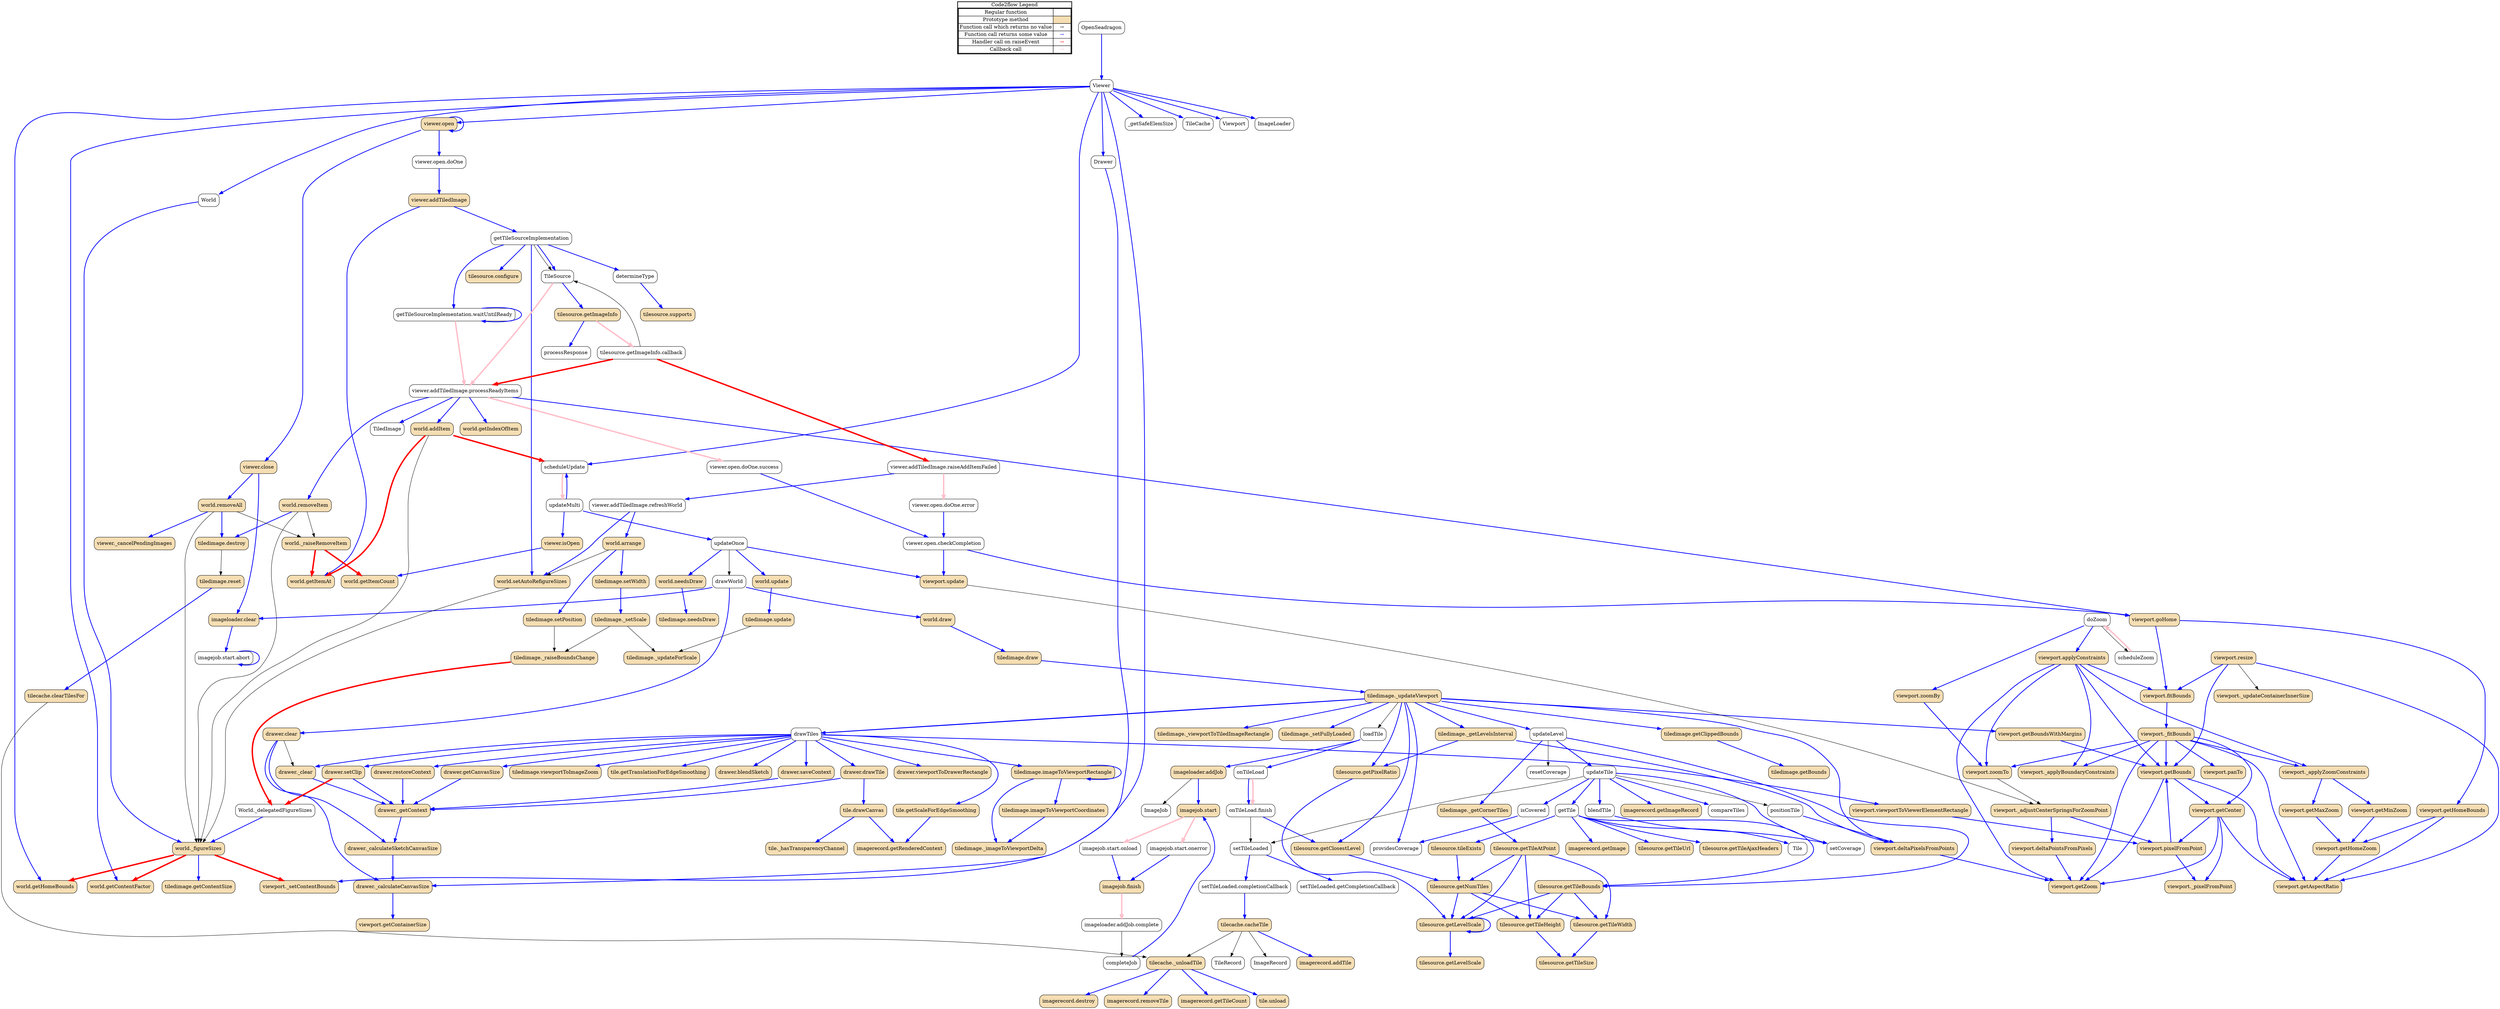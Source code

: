 digraph G {
clusterrank = "global";
mclimit = 1000;
ranksep = 1;
dpi = 55;
concentrate = false;
			subgraph legend{
			rank = min;
			label = "legend";
			Legend [shape=none, margin=0, label = <
				<table cellspacing="0" cellpadding="0" border="1"><tr><td>Code2flow Legend</td></tr><tr><td>
				<table cellspacing="0">
				<tr><td>Regular function</td><td width="50px"></td></tr>
				<tr><td>Prototype method</td><td bgcolor='wheat'></td></tr>
				<tr><td>Function call which returns no value</td><td>&#8594;</td></tr>
				<tr><td>Function call returns some value</td><td><font color='blue'>&#8594;</font></td></tr>
				<tr><td>Handler call on raiseEvent</td><td><font color='red'>&#8594;</font></td></tr>
                <tr><td>Callback call</td><td><font color='pink'>&#8594;</font></td></tr>
				</table></td></tr></table>
				>];}

node2 [splines=ortho shape = "rect" style = "rounded" label = "OpenSeadragon" ];
















node52 [splines=ortho shape = "rect" style = "rounded" label = "TiledImage" ];
node55 [splines=ortho shape = "rect" style = "rounded,filled" fillcolor = "wheat" label = "tiledimage.needsDraw" ];
node57 [splines=ortho shape = "rect" style = "rounded,filled" fillcolor = "wheat" label = "tiledimage._setFullyLoaded" ];
node59 [splines=ortho shape = "rect" style = "rounded,filled" fillcolor = "wheat" label = "tiledimage.reset" ];
node61 [splines=ortho shape = "rect" style = "rounded,filled" fillcolor = "wheat" label = "tiledimage.update" ];
node63 [splines=ortho shape = "rect" style = "rounded,filled" fillcolor = "wheat" label = "tiledimage.draw" ];
node65 [splines=ortho shape = "rect" style = "rounded,filled" fillcolor = "wheat" label = "tiledimage.destroy" ];
node67 [splines=ortho shape = "rect" style = "rounded,filled" fillcolor = "wheat" label = "tiledimage.getBounds" ];
node69 [splines=ortho shape = "rect" style = "rounded,filled" fillcolor = "wheat" label = "tiledimage.getClippedBounds" ];
node71 [splines=ortho shape = "rect" style = "rounded,filled" fillcolor = "wheat" label = "tiledimage.getContentSize" ];
node73 [splines=ortho shape = "rect" style = "rounded,filled" fillcolor = "wheat" label = "tiledimage._imageToViewportDelta" ];
node75 [splines=ortho shape = "rect" style = "rounded,filled" fillcolor = "wheat" label = "tiledimage.imageToViewportCoordinates" ];
node77 [splines=ortho shape = "rect" style = "rounded,filled" fillcolor = "wheat" label = "tiledimage.imageToViewportRectangle" ];
node79 [splines=ortho shape = "rect" style = "rounded,filled" fillcolor = "wheat" label = "tiledimage._viewportToTiledImageRectangle" ];
node81 [splines=ortho shape = "rect" style = "rounded,filled" fillcolor = "wheat" label = "tiledimage.viewportToImageZoom" ];
node83 [splines=ortho shape = "rect" style = "rounded,filled" fillcolor = "wheat" label = "tiledimage.setPosition" ];
node85 [splines=ortho shape = "rect" style = "rounded,filled" fillcolor = "wheat" label = "tiledimage.setWidth" ];
node87 [splines=ortho shape = "rect" style = "rounded,filled" fillcolor = "wheat" label = "tiledimage._setScale" ];
node89 [splines=ortho shape = "rect" style = "rounded,filled" fillcolor = "wheat" label = "tiledimage._updateForScale" ];
node91 [splines=ortho shape = "rect" style = "rounded,filled" fillcolor = "wheat" label = "tiledimage._raiseBoundsChange" ];
node93 [splines=ortho shape = "rect" style = "rounded,filled" fillcolor = "wheat" label = "tiledimage._getLevelsInterval" ];
node96 [splines=ortho shape = "rect" style = "rounded,filled" fillcolor = "wheat" label = "tiledimage._updateViewport" ];
node98 [splines=ortho shape = "rect" style = "rounded,filled" fillcolor = "wheat" label = "tiledimage._getCornerTiles" ];
node100 [splines=ortho shape = "rect" style = "rounded" label = "updateLevel" ];
node102 [splines=ortho shape = "rect" style = "rounded" label = "updateTile" ];
node104 [splines=ortho shape = "rect" style = "rounded" label = "getTile" ];
node106 [splines=ortho shape = "rect" style = "rounded" label = "loadTile" ];
node110 [splines=ortho shape = "rect" style = "rounded" label = "onTileLoad" ];
node109 [splines=ortho shape = "rect" style = "rounded" label = "onTileLoad.finish" ];
node116 [splines=ortho shape = "rect" style = "rounded" label = "setTileLoaded" ];
node113 [splines=ortho shape = "rect" style = "rounded" label = "setTileLoaded.getCompletionCallback" ];
node115 [splines=ortho shape = "rect" style = "rounded" label = "setTileLoaded.completionCallback" ];
node118 [splines=ortho shape = "rect" style = "rounded" label = "positionTile" ];
node120 [splines=ortho shape = "rect" style = "rounded" label = "blendTile" ];
node122 [splines=ortho shape = "rect" style = "rounded" label = "providesCoverage" ];
node124 [splines=ortho shape = "rect" style = "rounded" label = "isCovered" ];
node126 [splines=ortho shape = "rect" style = "rounded" label = "setCoverage" ];
node128 [splines=ortho shape = "rect" style = "rounded" label = "resetCoverage" ];
node130 [splines=ortho shape = "rect" style = "rounded" label = "compareTiles" ];
node132 [splines=ortho shape = "rect" style = "rounded" label = "drawTiles" ];

node143 [splines=ortho shape = "rect" style = "rounded" label = "Viewer" ];
node146 [splines=ortho shape = "rect" style = "rounded,filled" fillcolor = "wheat" label = "viewer.isOpen" ];
node156 [splines=ortho shape = "rect" style = "rounded,filled" fillcolor = "wheat" label = "viewer.open" ];
node149 [splines=ortho shape = "rect" style = "rounded" label = "viewer.open.checkCompletion" ];
node155 [splines=ortho shape = "rect" style = "rounded" label = "viewer.open.doOne" ];
node152 [splines=ortho shape = "rect" style = "rounded" label = "viewer.open.doOne.success" ];
node154 [splines=ortho shape = "rect" style = "rounded" label = "viewer.open.doOne.error" ];
node158 [splines=ortho shape = "rect" style = "rounded,filled" fillcolor = "wheat" label = "viewer.close" ];
node167 [splines=ortho shape = "rect" style = "rounded,filled" fillcolor = "wheat" label = "viewer.addTiledImage" ];
node162 [splines=ortho shape = "rect" style = "rounded" label = "viewer.addTiledImage.raiseAddItemFailed" ];
node164 [splines=ortho shape = "rect" style = "rounded" label = "viewer.addTiledImage.refreshWorld" ];
node166 [splines=ortho shape = "rect" style = "rounded" label = "viewer.addTiledImage.processReadyItems" ];
node169 [splines=ortho shape = "rect" style = "rounded,filled" fillcolor = "wheat" label = "viewer._cancelPendingImages" ];
node171 [splines=ortho shape = "rect" style = "rounded" label = "_getSafeElemSize" ];
node177 [splines=ortho shape = "rect" style = "rounded" label = "getTileSourceImplementation" ];
node174 [splines=ortho shape = "rect" style = "rounded" label = "getTileSourceImplementation.waitUntilReady" ];
node181 [splines=ortho shape = "rect" style = "rounded" label = "scheduleUpdate" ];
node183 [splines=ortho shape = "rect" style = "rounded" label = "updateMulti" ];
node185 [splines=ortho shape = "rect" style = "rounded" label = "updateOnce" ];
node187 [splines=ortho shape = "rect" style = "rounded" label = "drawWorld" ];
node189 [splines=ortho shape = "rect" style = "rounded" label = "scheduleZoom" ];
node191 [splines=ortho shape = "rect" style = "rounded" label = "doZoom" ];

node199 [splines=ortho shape = "rect" style = "rounded" label = "World" ];
node198 [splines=ortho shape = "rect" style = "rounded" label = "World._delegatedFigureSizes" ];
node202 [splines=ortho shape = "rect" style = "rounded,filled" fillcolor = "wheat" label = "world.addItem" ];
node204 [splines=ortho shape = "rect" style = "rounded,filled" fillcolor = "wheat" label = "world.getItemAt" ];
node206 [splines=ortho shape = "rect" style = "rounded,filled" fillcolor = "wheat" label = "world.getIndexOfItem" ];
node208 [splines=ortho shape = "rect" style = "rounded,filled" fillcolor = "wheat" label = "world.getItemCount" ];
node210 [splines=ortho shape = "rect" style = "rounded,filled" fillcolor = "wheat" label = "world.removeItem" ];
node212 [splines=ortho shape = "rect" style = "rounded,filled" fillcolor = "wheat" label = "world.removeAll" ];
node214 [splines=ortho shape = "rect" style = "rounded,filled" fillcolor = "wheat" label = "world.update" ];
node216 [splines=ortho shape = "rect" style = "rounded,filled" fillcolor = "wheat" label = "world.draw" ];
node218 [splines=ortho shape = "rect" style = "rounded,filled" fillcolor = "wheat" label = "world.needsDraw" ];
node220 [splines=ortho shape = "rect" style = "rounded,filled" fillcolor = "wheat" label = "world.getHomeBounds" ];
node222 [splines=ortho shape = "rect" style = "rounded,filled" fillcolor = "wheat" label = "world.getContentFactor" ];
node224 [splines=ortho shape = "rect" style = "rounded,filled" fillcolor = "wheat" label = "world.setAutoRefigureSizes" ];
node226 [splines=ortho shape = "rect" style = "rounded,filled" fillcolor = "wheat" label = "world.arrange" ];
node228 [splines=ortho shape = "rect" style = "rounded,filled" fillcolor = "wheat" label = "world._figureSizes" ];
node230 [splines=ortho shape = "rect" style = "rounded,filled" fillcolor = "wheat" label = "world._raiseRemoveItem" ];













node280 [splines=ortho shape = "rect" style = "rounded" label = "TileCache" ];
node263 [splines=ortho shape = "rect" style = "rounded" label = "TileRecord" ];
node265 [splines=ortho shape = "rect" style = "rounded" label = "ImageRecord" ];
node268 [splines=ortho shape = "rect" style = "rounded,filled" fillcolor = "wheat" label = "imagerecord.destroy" ];
node270 [splines=ortho shape = "rect" style = "rounded,filled" fillcolor = "wheat" label = "imagerecord.getImage" ];
node272 [splines=ortho shape = "rect" style = "rounded,filled" fillcolor = "wheat" label = "imagerecord.getRenderedContext" ];
node274 [splines=ortho shape = "rect" style = "rounded,filled" fillcolor = "wheat" label = "imagerecord.addTile" ];
node276 [splines=ortho shape = "rect" style = "rounded,filled" fillcolor = "wheat" label = "imagerecord.removeTile" ];
node278 [splines=ortho shape = "rect" style = "rounded,filled" fillcolor = "wheat" label = "imagerecord.getTileCount" ];
node283 [splines=ortho shape = "rect" style = "rounded,filled" fillcolor = "wheat" label = "tilecache.cacheTile" ];
node285 [splines=ortho shape = "rect" style = "rounded,filled" fillcolor = "wheat" label = "tilecache.clearTilesFor" ];
node287 [splines=ortho shape = "rect" style = "rounded,filled" fillcolor = "wheat" label = "imagerecord.getImageRecord" ];
node289 [splines=ortho shape = "rect" style = "rounded,filled" fillcolor = "wheat" label = "tilecache._unloadTile" ];

node295 [splines=ortho shape = "rect" style = "rounded" label = "TileSource" ];
node298 [splines=ortho shape = "rect" style = "rounded,filled" fillcolor = "wheat" label = "tilesource.getTileSize" ];
node300 [splines=ortho shape = "rect" style = "rounded,filled" fillcolor = "wheat" label = "tilesource.getTileWidth" ];
node302 [splines=ortho shape = "rect" style = "rounded,filled" fillcolor = "wheat" label = "tilesource.getTileHeight" ];
node307 [splines=ortho shape = "rect" style = "rounded,filled" fillcolor = "wheat" label = "tilesource.getLevelScale" ];
node306 [splines=ortho shape = "rect" style = "rounded,filled" fillcolor = "wheat" label = "tilesource.getLevelScale" ];
node309 [splines=ortho shape = "rect" style = "rounded,filled" fillcolor = "wheat" label = "tilesource.getNumTiles" ];
node311 [splines=ortho shape = "rect" style = "rounded,filled" fillcolor = "wheat" label = "tilesource.getPixelRatio" ];
node313 [splines=ortho shape = "rect" style = "rounded,filled" fillcolor = "wheat" label = "tilesource.getClosestLevel" ];
node315 [splines=ortho shape = "rect" style = "rounded,filled" fillcolor = "wheat" label = "tilesource.getTileAtPoint" ];
node317 [splines=ortho shape = "rect" style = "rounded,filled" fillcolor = "wheat" label = "tilesource.getTileBounds" ];
node321 [splines=ortho shape = "rect" style = "rounded,filled" fillcolor = "wheat" label = "tilesource.getImageInfo" ];
node320 [splines=ortho shape = "rect" style = "rounded" label = "tilesource.getImageInfo.callback" ];
node323 [splines=ortho shape = "rect" style = "rounded,filled" fillcolor = "wheat" label = "tilesource.supports" ];
node325 [splines=ortho shape = "rect" style = "rounded,filled" fillcolor = "wheat" label = "tilesource.configure" ];
node327 [splines=ortho shape = "rect" style = "rounded,filled" fillcolor = "wheat" label = "tilesource.getTileUrl" ];
node329 [splines=ortho shape = "rect" style = "rounded,filled" fillcolor = "wheat" label = "tilesource.getTileAjaxHeaders" ];
node331 [splines=ortho shape = "rect" style = "rounded,filled" fillcolor = "wheat" label = "tilesource.tileExists" ];
node333 [splines=ortho shape = "rect" style = "rounded" label = "processResponse" ];
node335 [splines=ortho shape = "rect" style = "rounded" label = "determineType" ];









node363 [splines=ortho shape = "rect" style = "rounded" label = "Viewport" ];
node366 [splines=ortho shape = "rect" style = "rounded,filled" fillcolor = "wheat" label = "viewport._setContentBounds" ];
node368 [splines=ortho shape = "rect" style = "rounded,filled" fillcolor = "wheat" label = "viewport.getHomeZoom" ];
node370 [splines=ortho shape = "rect" style = "rounded,filled" fillcolor = "wheat" label = "viewport.getHomeBounds" ];
node372 [splines=ortho shape = "rect" style = "rounded,filled" fillcolor = "wheat" label = "viewport.goHome" ];
node374 [splines=ortho shape = "rect" style = "rounded,filled" fillcolor = "wheat" label = "viewport.getMinZoom" ];
node376 [splines=ortho shape = "rect" style = "rounded,filled" fillcolor = "wheat" label = "viewport.getMaxZoom" ];
node378 [splines=ortho shape = "rect" style = "rounded,filled" fillcolor = "wheat" label = "viewport.getAspectRatio" ];
node380 [splines=ortho shape = "rect" style = "rounded,filled" fillcolor = "wheat" label = "viewport.getContainerSize" ];
node382 [splines=ortho shape = "rect" style = "rounded,filled" fillcolor = "wheat" label = "viewport.getBounds" ];
node384 [splines=ortho shape = "rect" style = "rounded,filled" fillcolor = "wheat" label = "viewport.getBoundsWithMargins" ];
node386 [splines=ortho shape = "rect" style = "rounded,filled" fillcolor = "wheat" label = "viewport.getCenter" ];
node388 [splines=ortho shape = "rect" style = "rounded,filled" fillcolor = "wheat" label = "viewport.getZoom" ];
node390 [splines=ortho shape = "rect" style = "rounded,filled" fillcolor = "wheat" label = "viewport._applyZoomConstraints" ];
node392 [splines=ortho shape = "rect" style = "rounded,filled" fillcolor = "wheat" label = "viewport._applyBoundaryConstraints" ];
node394 [splines=ortho shape = "rect" style = "rounded,filled" fillcolor = "wheat" label = "viewport.applyConstraints" ];
node396 [splines=ortho shape = "rect" style = "rounded,filled" fillcolor = "wheat" label = "viewport._fitBounds" ];
node398 [splines=ortho shape = "rect" style = "rounded,filled" fillcolor = "wheat" label = "viewport.fitBounds" ];
node400 [splines=ortho shape = "rect" style = "rounded,filled" fillcolor = "wheat" label = "viewport.panTo" ];
node402 [splines=ortho shape = "rect" style = "rounded,filled" fillcolor = "wheat" label = "viewport.zoomBy" ];
node404 [splines=ortho shape = "rect" style = "rounded,filled" fillcolor = "wheat" label = "viewport.zoomTo" ];
node406 [splines=ortho shape = "rect" style = "rounded,filled" fillcolor = "wheat" label = "viewport.resize" ];
node408 [splines=ortho shape = "rect" style = "rounded,filled" fillcolor = "wheat" label = "viewport._updateContainerInnerSize" ];
node412 [splines=ortho shape = "rect" style = "rounded,filled" fillcolor = "wheat" label = "viewport.update" ];
node414 [splines=ortho shape = "rect" style = "rounded,filled" fillcolor = "wheat" label = "viewport._adjustCenterSpringsForZoomPoint" ];
node416 [splines=ortho shape = "rect" style = "rounded,filled" fillcolor = "wheat" label = "viewport.deltaPixelsFromPoints" ];
node418 [splines=ortho shape = "rect" style = "rounded,filled" fillcolor = "wheat" label = "viewport.deltaPointsFromPixels" ];
node420 [splines=ortho shape = "rect" style = "rounded,filled" fillcolor = "wheat" label = "viewport.pixelFromPoint" ];
node422 [splines=ortho shape = "rect" style = "rounded,filled" fillcolor = "wheat" label = "viewport._pixelFromPoint" ];
node424 [splines=ortho shape = "rect" style = "rounded,filled" fillcolor = "wheat" label = "viewport.viewportToViewerElementRectangle" ];

node430 [splines=ortho shape = "rect" style = "rounded" label = "Tile" ];
node433 [splines=ortho shape = "rect" style = "rounded,filled" fillcolor = "wheat" label = "tile._hasTransparencyChannel" ];
node435 [splines=ortho shape = "rect" style = "rounded,filled" fillcolor = "wheat" label = "tile.drawCanvas" ];
node437 [splines=ortho shape = "rect" style = "rounded,filled" fillcolor = "wheat" label = "tile.getScaleForEdgeSmoothing" ];
node441 [splines=ortho shape = "rect" style = "rounded,filled" fillcolor = "wheat" label = "tile.getTranslationForEdgeSmoothing" ];
node443 [splines=ortho shape = "rect" style = "rounded,filled" fillcolor = "wheat" label = "tile.unload" ];

node449 [splines=ortho shape = "rect" style = "rounded" label = "Drawer" ];
node452 [splines=ortho shape = "rect" style = "rounded,filled" fillcolor = "wheat" label = "drawer.clear" ];
node454 [splines=ortho shape = "rect" style = "rounded,filled" fillcolor = "wheat" label = "drawer._clear" ];
node456 [splines=ortho shape = "rect" style = "rounded,filled" fillcolor = "wheat" label = "drawer.viewportToDrawerRectangle" ];
node458 [splines=ortho shape = "rect" style = "rounded,filled" fillcolor = "wheat" label = "drawer.drawTile" ];
node460 [splines=ortho shape = "rect" style = "rounded,filled" fillcolor = "wheat" label = "drawer._getContext" ];
node462 [splines=ortho shape = "rect" style = "rounded,filled" fillcolor = "wheat" label = "drawer.saveContext" ];
node464 [splines=ortho shape = "rect" style = "rounded,filled" fillcolor = "wheat" label = "drawer.restoreContext" ];
node466 [splines=ortho shape = "rect" style = "rounded,filled" fillcolor = "wheat" label = "drawer.setClip" ];
node468 [splines=ortho shape = "rect" style = "rounded,filled" fillcolor = "wheat" label = "drawer.blendSketch" ];
node470 [splines=ortho shape = "rect" style = "rounded,filled" fillcolor = "wheat" label = "drawer.getCanvasSize" ];
node472 [splines=ortho shape = "rect" style = "rounded,filled" fillcolor = "wheat" label = "drawer._calculateCanvasSize" ];
node474 [splines=ortho shape = "rect" style = "rounded,filled" fillcolor = "wheat" label = "drawer._calculateSketchCanvasSize" ];






















node540 [splines=ortho shape = "rect" style = "rounded" label = "ImageLoader" ];
node525 [splines=ortho shape = "rect" style = "rounded" label = "ImageJob" ];
node536 [splines=ortho shape = "rect" style = "rounded,filled" fillcolor = "wheat" label = "imagejob.start" ];
node529 [splines=ortho shape = "rect" style = "rounded" label = "imagejob.start.onload" ];
node531 [splines=ortho shape = "rect" style = "rounded" label = "imagejob.start.onerror" ];
node535 [splines=ortho shape = "rect" style = "rounded" label = "imagejob.start.abort" ];
node538 [splines=ortho shape = "rect" style = "rounded,filled" fillcolor = "wheat" label = "imagejob.finish" ];
node546 [splines=ortho shape = "rect" style = "rounded,filled" fillcolor = "wheat" label = "imageloader.addJob" ];
node544 [splines=ortho shape = "rect" style = "rounded" label = "imageloader.addJob.complete" ];
node548 [splines=ortho shape = "rect" style = "rounded,filled" fillcolor = "wheat" label = "imageloader.clear" ];
node550 [splines=ortho shape = "rect" style = "rounded" label = "completeJob" ];

node61 -> node89;
node63 -> node96 [color="blue" penwidth="2"];
node65 -> node59;
node69 -> node67 [color="blue" penwidth="2"];
node75 -> node73 [color="blue" penwidth="2"];
node77 -> node73 [color="blue" penwidth="2"];
node77 -> node75 [color="blue" penwidth="2"];
node83 -> node91;
node85 -> node87 [color="blue" penwidth="2"];
node87 -> node89;
node87 -> node91;
node96 -> node57 [color="blue" penwidth="2"];
node96 -> node69 [color="blue" penwidth="2"];
node96 -> node79 [color="blue" penwidth="2"];
node96 -> node93 [color="blue" penwidth="2"];
node96 -> node100 [color="blue" penwidth="2"];
node96 -> node106;
node96 -> node122 [color="blue" penwidth="2"];
node96 -> node132 [color="blue" penwidth="2"];
node100 -> node102 [color="blue" penwidth="2"];
node100 -> node128;
node102 -> node104 [color="blue" penwidth="2"];
node102 -> node116;
node102 -> node118;
node102 -> node120 [color="blue" penwidth="2"];
node102 -> node124 [color="blue" penwidth="2"];
node102 -> node126 [color="blue" penwidth="2"];
node102 -> node130 [color="blue" penwidth="2"];
node106 -> node110 [color="blue" penwidth="2"];
node109 -> node116;
node120 -> node126 [color="blue" penwidth="2"];
node124 -> node122 [color="blue" penwidth="2"];
node143 -> node171 [color="blue" penwidth="2"];
node143 -> node181 [color="blue" penwidth="2"];
node156 -> node156 [color="blue" penwidth="2"];
node167 -> node177 [color="blue" penwidth="2"];
node177 -> node295;
node183 -> node181 [color="blue" penwidth="2"];
node183 -> node185 [color="blue" penwidth="2"];
node185 -> node187;
node191 -> node189;
node202 -> node228;
node210 -> node228;
node210 -> node230;
node212 -> node228;
node212 -> node230;
node224 -> node228;
node226 -> node224;
node283 -> node263;
node283 -> node265;
node283 -> node289;
node285 -> node289;
node300 -> node298 [color="blue" penwidth="2"];
node302 -> node298 [color="blue" penwidth="2"];
node307 -> node307 [color="blue" penwidth="2"];
node307 -> node306 [color="blue" penwidth="2"];
node309 -> node300 [color="blue" penwidth="2"];
node309 -> node302 [color="blue" penwidth="2"];
node313 -> node309 [color="blue" penwidth="2"];
node315 -> node300 [color="blue" penwidth="2"];
node315 -> node302 [color="blue" penwidth="2"];
node315 -> node309 [color="blue" penwidth="2"];
node317 -> node300 [color="blue" penwidth="2"];
node317 -> node302 [color="blue" penwidth="2"];
node321 -> node333 [color="blue" penwidth="2"];
node320 -> node295;
node331 -> node309 [color="blue" penwidth="2"];

node368 -> node378 [color="blue" penwidth="2"];
node370 -> node368 [color="blue" penwidth="2"];
node370 -> node378 [color="blue" penwidth="2"];
node372 -> node370 [color="blue" penwidth="2"];
node372 -> node398 [color="blue" penwidth="2"];
node374 -> node368 [color="blue" penwidth="2"];
node376 -> node368 [color="blue" penwidth="2"];
node382 -> node378 [color="blue" penwidth="2"];
node382 -> node386 [color="blue" penwidth="2"];
node382 -> node388 [color="blue" penwidth="2"];
node384 -> node382 [color="blue" penwidth="2"];
node386 -> node378 [color="blue" penwidth="2"];
node386 -> node388 [color="blue" penwidth="2"];
node386 -> node420 [color="blue" penwidth="2"];
node386 -> node422 [color="blue" penwidth="2"];
node390 -> node374 [color="blue" penwidth="2"];
node390 -> node376 [color="blue" penwidth="2"];
node394 -> node382 [color="blue" penwidth="2"];
node394 -> node388 [color="blue" penwidth="2"];
node394 -> node390 [color="blue" penwidth="2"];
node394 -> node392 [color="blue" penwidth="2"];
node394 -> node398 [color="blue" penwidth="2"];
node394 -> node404 [color="blue" penwidth="2"];
node396 -> node378 [color="blue" penwidth="2"];
node396 -> node382 [color="blue" penwidth="2"];
node396 -> node386 [color="blue" penwidth="2"];
node396 -> node388 [color="blue" penwidth="2"];
node396 -> node390 [color="blue" penwidth="2"];
node396 -> node392 [color="blue" penwidth="2"];
node396 -> node400 [color="blue" penwidth="2"];
node396 -> node404 [color="blue" penwidth="2"];
node398 -> node396 [color="blue" penwidth="2"];
node402 -> node404 [color="blue" penwidth="2"];
node404 -> node414;
node406 -> node378 [color="blue" penwidth="2"];
node406 -> node382 [color="blue" penwidth="2"];
node406 -> node398 [color="blue" penwidth="2"];
node406 -> node408;
node412 -> node414;
node414 -> node418 [color="blue" penwidth="2"];
node414 -> node420 [color="blue" penwidth="2"];
node416 -> node388 [color="blue" penwidth="2"];
node418 -> node388 [color="blue" penwidth="2"];
node420 -> node382 [color="blue" penwidth="2"];
node420 -> node422 [color="blue" penwidth="2"];
node424 -> node420 [color="blue" penwidth="2"];
node435 -> node433 [color="blue" penwidth="2"];
node452 -> node454;
node452 -> node472 [color="blue" penwidth="2"];
node452 -> node474 [color="blue" penwidth="2"];
node454 -> node460 [color="blue" penwidth="2"];
node458 -> node460 [color="blue" penwidth="2"];
node460 -> node474 [color="blue" penwidth="2"];
node462 -> node460 [color="blue" penwidth="2"];
node464 -> node460 [color="blue" penwidth="2"];
node466 -> node460 [color="blue" penwidth="2"];
node470 -> node460 [color="blue" penwidth="2"];
node474 -> node472 [color="blue" penwidth="2"];









node546 -> node525;
node544 -> node550;
node2 -> node143 [color="blue" penwidth="2"];
node143 -> node540 [color="blue" penwidth="2"];
node143 -> node280 [color="blue" penwidth="2"];
node143 -> node363 [color="blue" penwidth="2"];
node143 -> node449 [color="blue" penwidth="2"];
node143 -> node199 [color="blue" penwidth="2"];
node295 -> node321 [color="blue" penwidth="2"];
node449 -> node472 [color="blue" penwidth="2"];
node143 -> node156 [color="blue" penwidth="2"];
node295 -> node166 [color="pink" penwidth="4"];
node143 -> node366 [color="blue" penwidth="2"];
node143 -> node220 [color="blue" penwidth="2"];
node143 -> node222 [color="blue" penwidth="2"];
node199 -> node228 [color="blue" penwidth="2"];
node458 -> node435 [color="blue" penwidth="2"];
node472 -> node380 [color="blue" penwidth="2"];
node435 -> node272 [color="blue" penwidth="2"];
node437 -> node272 [color="blue" penwidth="2"];
node536 -> node531 [color="pink" penwidth="4"];
node536 -> node529 [color="pink" penwidth="4"];
node531 -> node538 [color="blue" penwidth="2"];
node529 -> node538 [color="blue" penwidth="2"];
node535 -> node535 [color="blue" penwidth="2"];
node538 -> node544 [color="pink" penwidth="4"];
node550 -> node536 [color="blue" penwidth="2"];
node546 -> node536 [color="blue" penwidth="2"];
node548 -> node535 [color="blue" penwidth="2"];
node283 -> node274 [color="blue" penwidth="2"];
node289 -> node268 [color="blue" penwidth="2"];
node289 -> node276 [color="blue" penwidth="2"];
node289 -> node278 [color="blue" penwidth="2"];
node289 -> node443 [color="blue" penwidth="2"];
node104 -> node430 [color="blue" penwidth="2"];
node132 -> node456 [color="blue" penwidth="2"];
node132 -> node464 [color="blue" penwidth="2"];
node132 -> node462 [color="blue" penwidth="2"];
node132 -> node470 [color="blue" penwidth="2"];
node132 -> node468 [color="blue" penwidth="2"];
node132 -> node458 [color="blue" penwidth="2"];
node132 -> node466 [color="blue" penwidth="2"];
node132 -> node454 [color="blue" penwidth="2"];
node106 -> node546 [color="blue" penwidth="2"];
node104 -> node270 [color="blue" penwidth="2"];
node132 -> node441 [color="blue" penwidth="2"];
node132 -> node437 [color="blue" penwidth="2"];
node102 -> node287 [color="blue" penwidth="2"];
node59 -> node285 [color="blue" penwidth="2"];
node115 -> node283 [color="blue" penwidth="2"];
node110 -> node109 [color="blue" penwidth="2"];
node100 -> node98 [color="blue" penwidth="2"];
node96 -> node132 [color="blue" penwidth="2"];
node132 -> node81 [color="blue" penwidth="2"];
node132 -> node77 [color="blue" penwidth="2"];
node116 -> node113 [color="blue" penwidth="2"];
node116 -> node115 [color="blue" penwidth="2"];
node110 -> node109 [color="pink" penwidth="4"];
node104 -> node331 [color="blue" penwidth="2"];
node104 -> node327 [color="blue" penwidth="2"];
node104 -> node317 [color="blue" penwidth="2"];
node100 -> node317 [color="blue" penwidth="2"];
node104 -> node329 [color="blue" penwidth="2"];
node98 -> node315 [color="blue" penwidth="2"];
node109 -> node313 [color="blue" penwidth="2"];
node93 -> node311 [color="blue" penwidth="2"];
node96 -> node313 [color="blue" penwidth="2"];
node96 -> node311 [color="blue" penwidth="2"];
node132 -> node424 [color="blue" penwidth="2"];
node118 -> node416 [color="blue" penwidth="2"];
node93 -> node416 [color="blue" penwidth="2"];
node96 -> node416 [color="blue" penwidth="2"];
node96 -> node384 [color="blue" penwidth="2"];
node466 -> node198 [color="red" penwidth="4"];
node91 -> node198 [color="red" penwidth="4"];
node309 -> node307 [color="blue" penwidth="2"];
node311 -> node307 [color="blue" penwidth="2"];
node315 -> node307 [color="blue" penwidth="2"];
node317 -> node307 [color="blue" penwidth="2"];
node335 -> node323 [color="blue" penwidth="2"];
node321 -> node320 [color="pink" penwidth="4"];
node320 -> node166 [color="red" penwidth="4"];
node320 -> node162 [color="red" penwidth="4"];
node166 -> node52 [color="blue" penwidth="2"];
node177 -> node295 [color="blue" penwidth="2"];
node187 -> node452 [color="blue" penwidth="2"];
node187 -> node548 [color="blue" penwidth="2"];
node158 -> node548 [color="blue" penwidth="2"];
node177 -> node325 [color="blue" penwidth="2"];
node177 -> node335 [color="blue" penwidth="2"];
node156 -> node158 [color="blue" penwidth="2"];
node183 -> node146 [color="blue" penwidth="2"];
node156 -> node155 [color="blue" penwidth="2"];
node155 -> node167 [color="blue" penwidth="2"];
node174 -> node174 [color="blue" penwidth="2"];
node177 -> node174 [color="blue" penwidth="2"];
node152 -> node149 [color="blue" penwidth="2"];
node154 -> node149 [color="blue" penwidth="2"];
node162 -> node164 [color="blue" penwidth="2"];
node189 -> node191 [color="pink" penwidth="4"];
node181 -> node183 [color="pink" penwidth="4"];
node174 -> node166 [color="pink" penwidth="4"];
node166 -> node152 [color="pink" penwidth="4"];
node162 -> node154 [color="pink" penwidth="4"];
node166 -> node372 [color="blue" penwidth="2"];
node149 -> node372 [color="blue" penwidth="2"];
node149 -> node412 [color="blue" penwidth="2"];
node185 -> node412 [color="blue" penwidth="2"];
node191 -> node394 [color="blue" penwidth="2"];
node191 -> node402 [color="blue" penwidth="2"];
node187 -> node216 [color="blue" penwidth="2"];
node185 -> node214 [color="blue" penwidth="2"];
node185 -> node218 [color="blue" penwidth="2"];
node158 -> node212 [color="blue" penwidth="2"];
node146 -> node208 [color="blue" penwidth="2"];
node167 -> node204 [color="blue" penwidth="2"];
node164 -> node226 [color="blue" penwidth="2"];
node164 -> node224 [color="blue" penwidth="2"];
node166 -> node202 [color="blue" penwidth="2"];
node166 -> node210 [color="blue" penwidth="2"];
node166 -> node206 [color="blue" penwidth="2"];
node177 -> node224 [color="blue" penwidth="2"];
node77 -> node77 [color="blue" penwidth="2"];
node216 -> node63 [color="blue" penwidth="2"];
node214 -> node61 [color="blue" penwidth="2"];
node226 -> node85 [color="blue" penwidth="2"];
node226 -> node83 [color="blue" penwidth="2"];
node212 -> node65 [color="blue" penwidth="2"];
node210 -> node65 [color="blue" penwidth="2"];
node218 -> node55 [color="blue" penwidth="2"];
node228 -> node71 [color="blue" penwidth="2"];
node212 -> node169 [color="blue" penwidth="2"];
node202 -> node181 [color="red" penwidth="4"];
node228 -> node366 [color="red" penwidth="4"];
node198 -> node228 [color="blue" penwidth="2"];
node228 -> node220 [color="red" penwidth="4"];
node228 -> node222 [color="red" penwidth="4"];
node230 -> node208 [color="red" penwidth="4"];
node230 -> node204 [color="red" penwidth="4"];
node202 -> node204 [color="red" penwidth="4"];
subgraph clusteropenseadragon0{

label="openseadragon";
style=filled;
color=black;
graph[style=dotted];
};
subgraph clustereventsource31{

label="eventsource";
style=filled;
color=black;
graph[style=dotted];
subgraph clusterprototype36{

label="prototype";
style=filled;
color=black;
graph[style=dotted];
}};
subgraph clustertiledimage49{

label="tiledimage";
style=filled;
color=black;
graph[style=dotted];
subgraph clusterprototype53{
node55 node57 node59 node61 node63 node65 node67 node69 node71 node73 node75 node77 node79 node81 node83 node85 node87 node89 node91 node93 node96 node98 node55 node57 node59 node61 node63 node65 node67 node69 node71 node73 node75 node77 node79 node81 node83 node85 node87 node89 node91 node93 node96 node98 ;
label="prototype";
style=filled;
color=black;
graph[style=dotted];
}subgraph clusteronTileLoad107{
node110 node109 node109 ;
label="onTileLoad";
style=filled;
color=black;
graph[style=dotted];
}subgraph clustersetTileLoaded111{
node116 node113 node115 node113 node115 ;
label="setTileLoaded";
style=filled;
color=black;
graph[style=dotted];
}};
subgraph clusterviewer135{

label="viewer";
style=filled;
color=black;
graph[style=dotted];
subgraph clusterprototype144{
node146 node156 node149 node155 node152 node154 node158 node167 node162 node164 node166 node169 node146 node158 node169 ;
label="prototype";
style=filled;
color=black;
graph[style=dotted];
subgraph clusteropen147{
node156 node149 node155 node152 node154 node149 ;
label="open";
style=filled;
color=black;
graph[style=dotted];
subgraph clusterdoOne150{
node155 node152 node154 node152 node154 ;
label="doOne";
style=filled;
color=black;
graph[style=dotted];
}}subgraph clusteraddTiledImage159{
node167 node162 node164 node166 node162 node164 node166 ;
label="addTiledImage";
style=filled;
color=black;
graph[style=dotted];
}}subgraph clustergetTileSourceImplementation172{
node177 node174 node174 ;
label="getTileSourceImplementation";
style=filled;
color=black;
graph[style=dotted];
}};
subgraph clusterworld194{

label="world";
style=filled;
color=black;
graph[style=dotted];
subgraph clusterWorld196{
node199 node198 node198 ;
label="World";
style=filled;
color=black;
graph[style=dotted];
}subgraph clusterprototype200{
node202 node204 node206 node208 node210 node212 node214 node216 node218 node220 node222 node224 node226 node228 node230 node202 node204 node206 node208 node210 node212 node214 node216 node218 node220 node222 node224 node226 node228 node230 ;
label="prototype";
style=filled;
color=black;
graph[style=dotted];
}};

subgraph clustertilecache260{

label="tilecache";
style=filled;
color=black;
graph[style=dotted];
subgraph clusterprototype266{
node268 node270 node272 node274 node276 node278 node268 node270 node272 node274 node276 node278 ;
label="prototype";
style=filled;
color=black;
graph[style=dotted];
}subgraph clusterprototype281{
node283 node285 node287 node289 node283 node285 node287 node289 ;
label="prototype";
style=filled;
color=black;
graph[style=dotted];
}};
subgraph clustertilesource292{

label="tilesource";
style=filled;
color=black;
graph[style=dotted];
subgraph clusterprototype296{
node298 node300 node302 node307 node306 node309 node311 node313 node315 node317 node321 node320 node323 node325 node327 node329 node331 node298 node300 node302 node309 node311 node313 node315 node317 node323 node325 node327 node329 node331 ;
label="prototype";
style=filled;
color=black;
graph[style=dotted];
subgraph clustergetLevelScale303{
node307 node306 node306 ;
label="getLevelScale";
style=filled;
color=black;
graph[style=dotted];
}subgraph clustergetImageInfo318{
node321 node320 node320 ;
label="getImageInfo";
style=filled;
color=black;
graph[style=dotted];
}}};

subgraph clusterviewport360{

label="viewport";
style=filled;
color=black;
graph[style=dotted];
subgraph clusterprototype364{
node366 node368 node370 node372 node374 node376 node378 node380 node382 node384 node386 node388 node390 node392 node394 node396 node398 node400 node402 node404 node406 node408 node412 node414 node416 node418 node420 node422 node424 node366 node368 node370 node372 node374 node376 node378 node380 node382 node384 node386 node388 node390 node392 node394 node396 node398 node400 node402 node404 node406 node408 node412 node414 node416 node418 node420 node422 node424 ;
label="prototype";
style=filled;
color=black;
graph[style=dotted];
}};
subgraph clustertile427{

label="tile";
style=filled;
color=black;
graph[style=dotted];
subgraph clusterprototype431{
node433 node435 node437 node441 node443 node433 node435 node437 node441 node443 ;
label="prototype";
style=filled;
color=black;
graph[style=dotted];
}};
subgraph clusterdrawer446{

label="drawer";
style=filled;
color=black;
graph[style=dotted];
subgraph clusterprototype450{
node452 node454 node456 node458 node460 node462 node464 node466 node468 node470 node472 node474 node452 node454 node456 node458 node460 node462 node464 node466 node468 node470 node472 node474 ;
label="prototype";
style=filled;
color=black;
graph[style=dotted];
}};

subgraph clusterimageloader522{

label="imageloader";
style=filled;
color=black;
graph[style=dotted];
subgraph clusterprototype526{
node536 node529 node531 node535 node538 node538 ;
label="prototype";
style=filled;
color=black;
graph[style=dotted];
subgraph clusterstart527{
node536 node529 node531 node535 node529 node531 node535 ;
label="start";
style=filled;
color=black;
graph[style=dotted];
}}subgraph clusterprototype541{
node546 node544 node548 node548 ;
label="prototype";
style=filled;
color=black;
graph[style=dotted];
subgraph clusteraddJob542{
node546 node544 node544 ;
label="addJob";
style=filled;
color=black;
graph[style=dotted];
}}};
}
